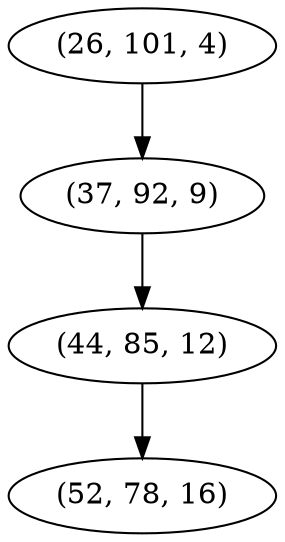 digraph tree {
    "(26, 101, 4)";
    "(37, 92, 9)";
    "(44, 85, 12)";
    "(52, 78, 16)";
    "(26, 101, 4)" -> "(37, 92, 9)";
    "(37, 92, 9)" -> "(44, 85, 12)";
    "(44, 85, 12)" -> "(52, 78, 16)";
}
